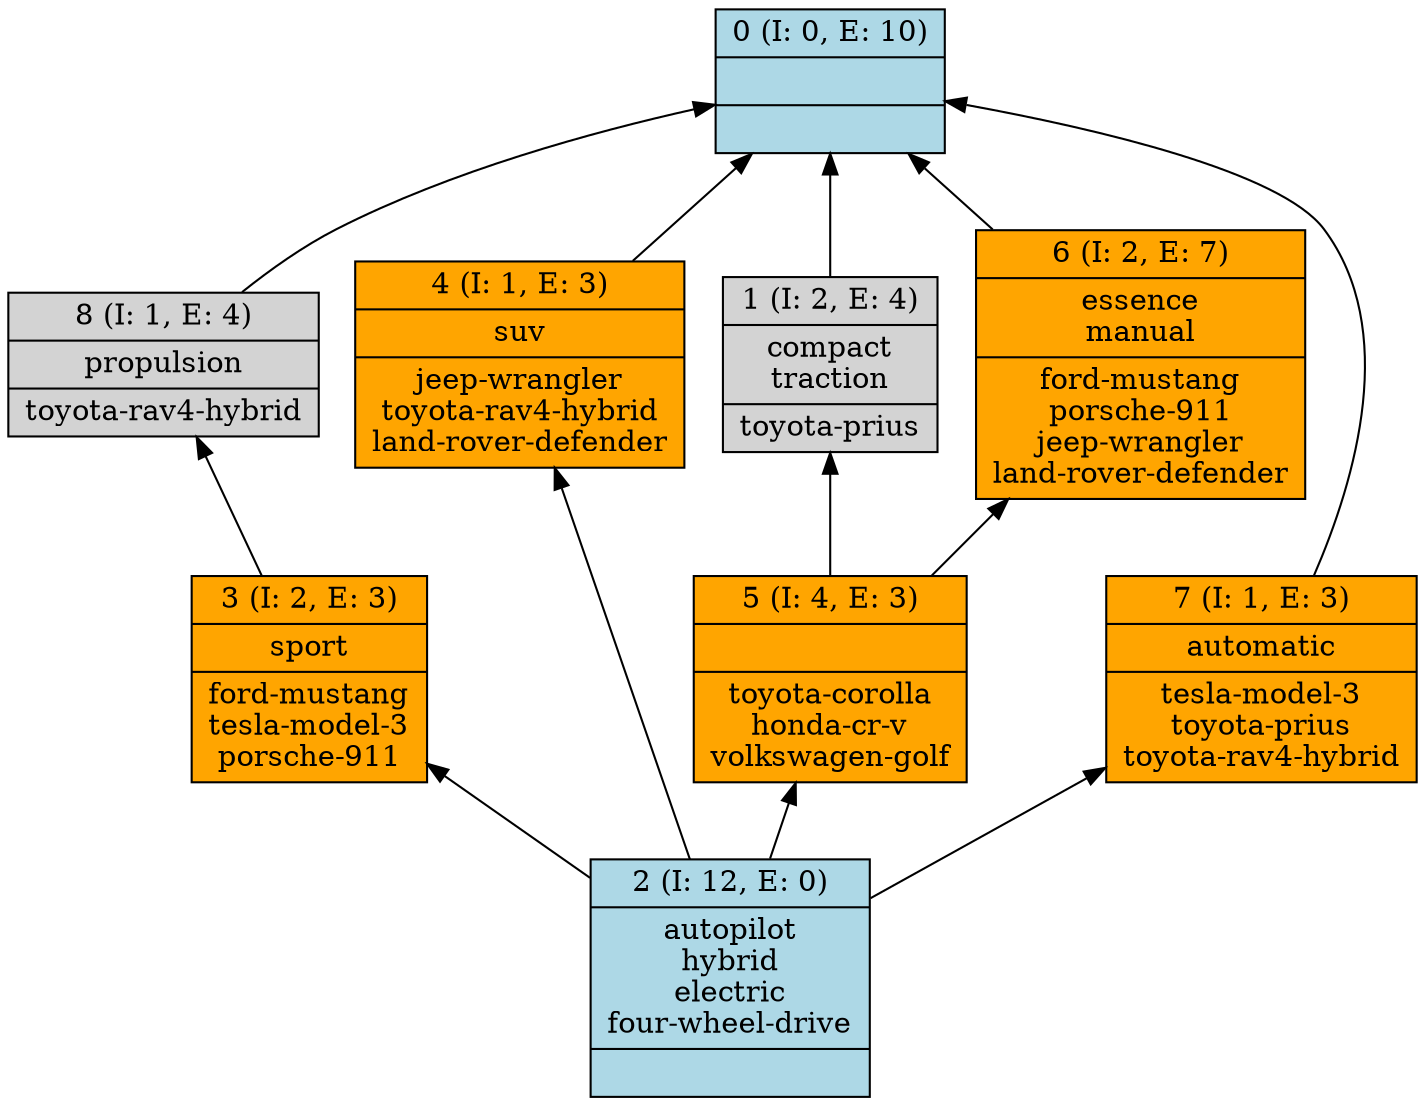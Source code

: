 digraph G { 
	rankdir=BT;
0 [shape=record,style=filled,fillcolor=lightblue,label="{0 (I: 0, E: 10)||}"];
1 [shape=record,style=filled,label="{1 (I: 2, E: 4)|compact\ntraction\n|toyota-prius\n}"];
2 [shape=record,style=filled,fillcolor=lightblue,label="{2 (I: 12, E: 0)|autopilot\nhybrid\nelectric\nfour-wheel-drive\n|}"];
3 [shape=record,style=filled,fillcolor=orange,label="{3 (I: 2, E: 3)|sport\n|ford-mustang\ntesla-model-3\nporsche-911\n}"];
4 [shape=record,style=filled,fillcolor=orange,label="{4 (I: 1, E: 3)|suv\n|jeep-wrangler\ntoyota-rav4-hybrid\nland-rover-defender\n}"];
5 [shape=record,style=filled,fillcolor=orange,label="{5 (I: 4, E: 3)||toyota-corolla\nhonda-cr-v\nvolkswagen-golf\n}"];
6 [shape=record,style=filled,fillcolor=orange,label="{6 (I: 2, E: 7)|essence\nmanual\n|ford-mustang\nporsche-911\njeep-wrangler\nland-rover-defender\n}"];
7 [shape=record,style=filled,fillcolor=orange,label="{7 (I: 1, E: 3)|automatic\n|tesla-model-3\ntoyota-prius\ntoyota-rav4-hybrid\n}"];
8 [shape=record,style=filled,label="{8 (I: 1, E: 4)|propulsion\n|toyota-rav4-hybrid\n}"];
	1 -> 0
	2 -> 3
	2 -> 4
	2 -> 5
	2 -> 7
	3 -> 8
	4 -> 0
	5 -> 1
	5 -> 6
	6 -> 0
	7 -> 0
	8 -> 0
}